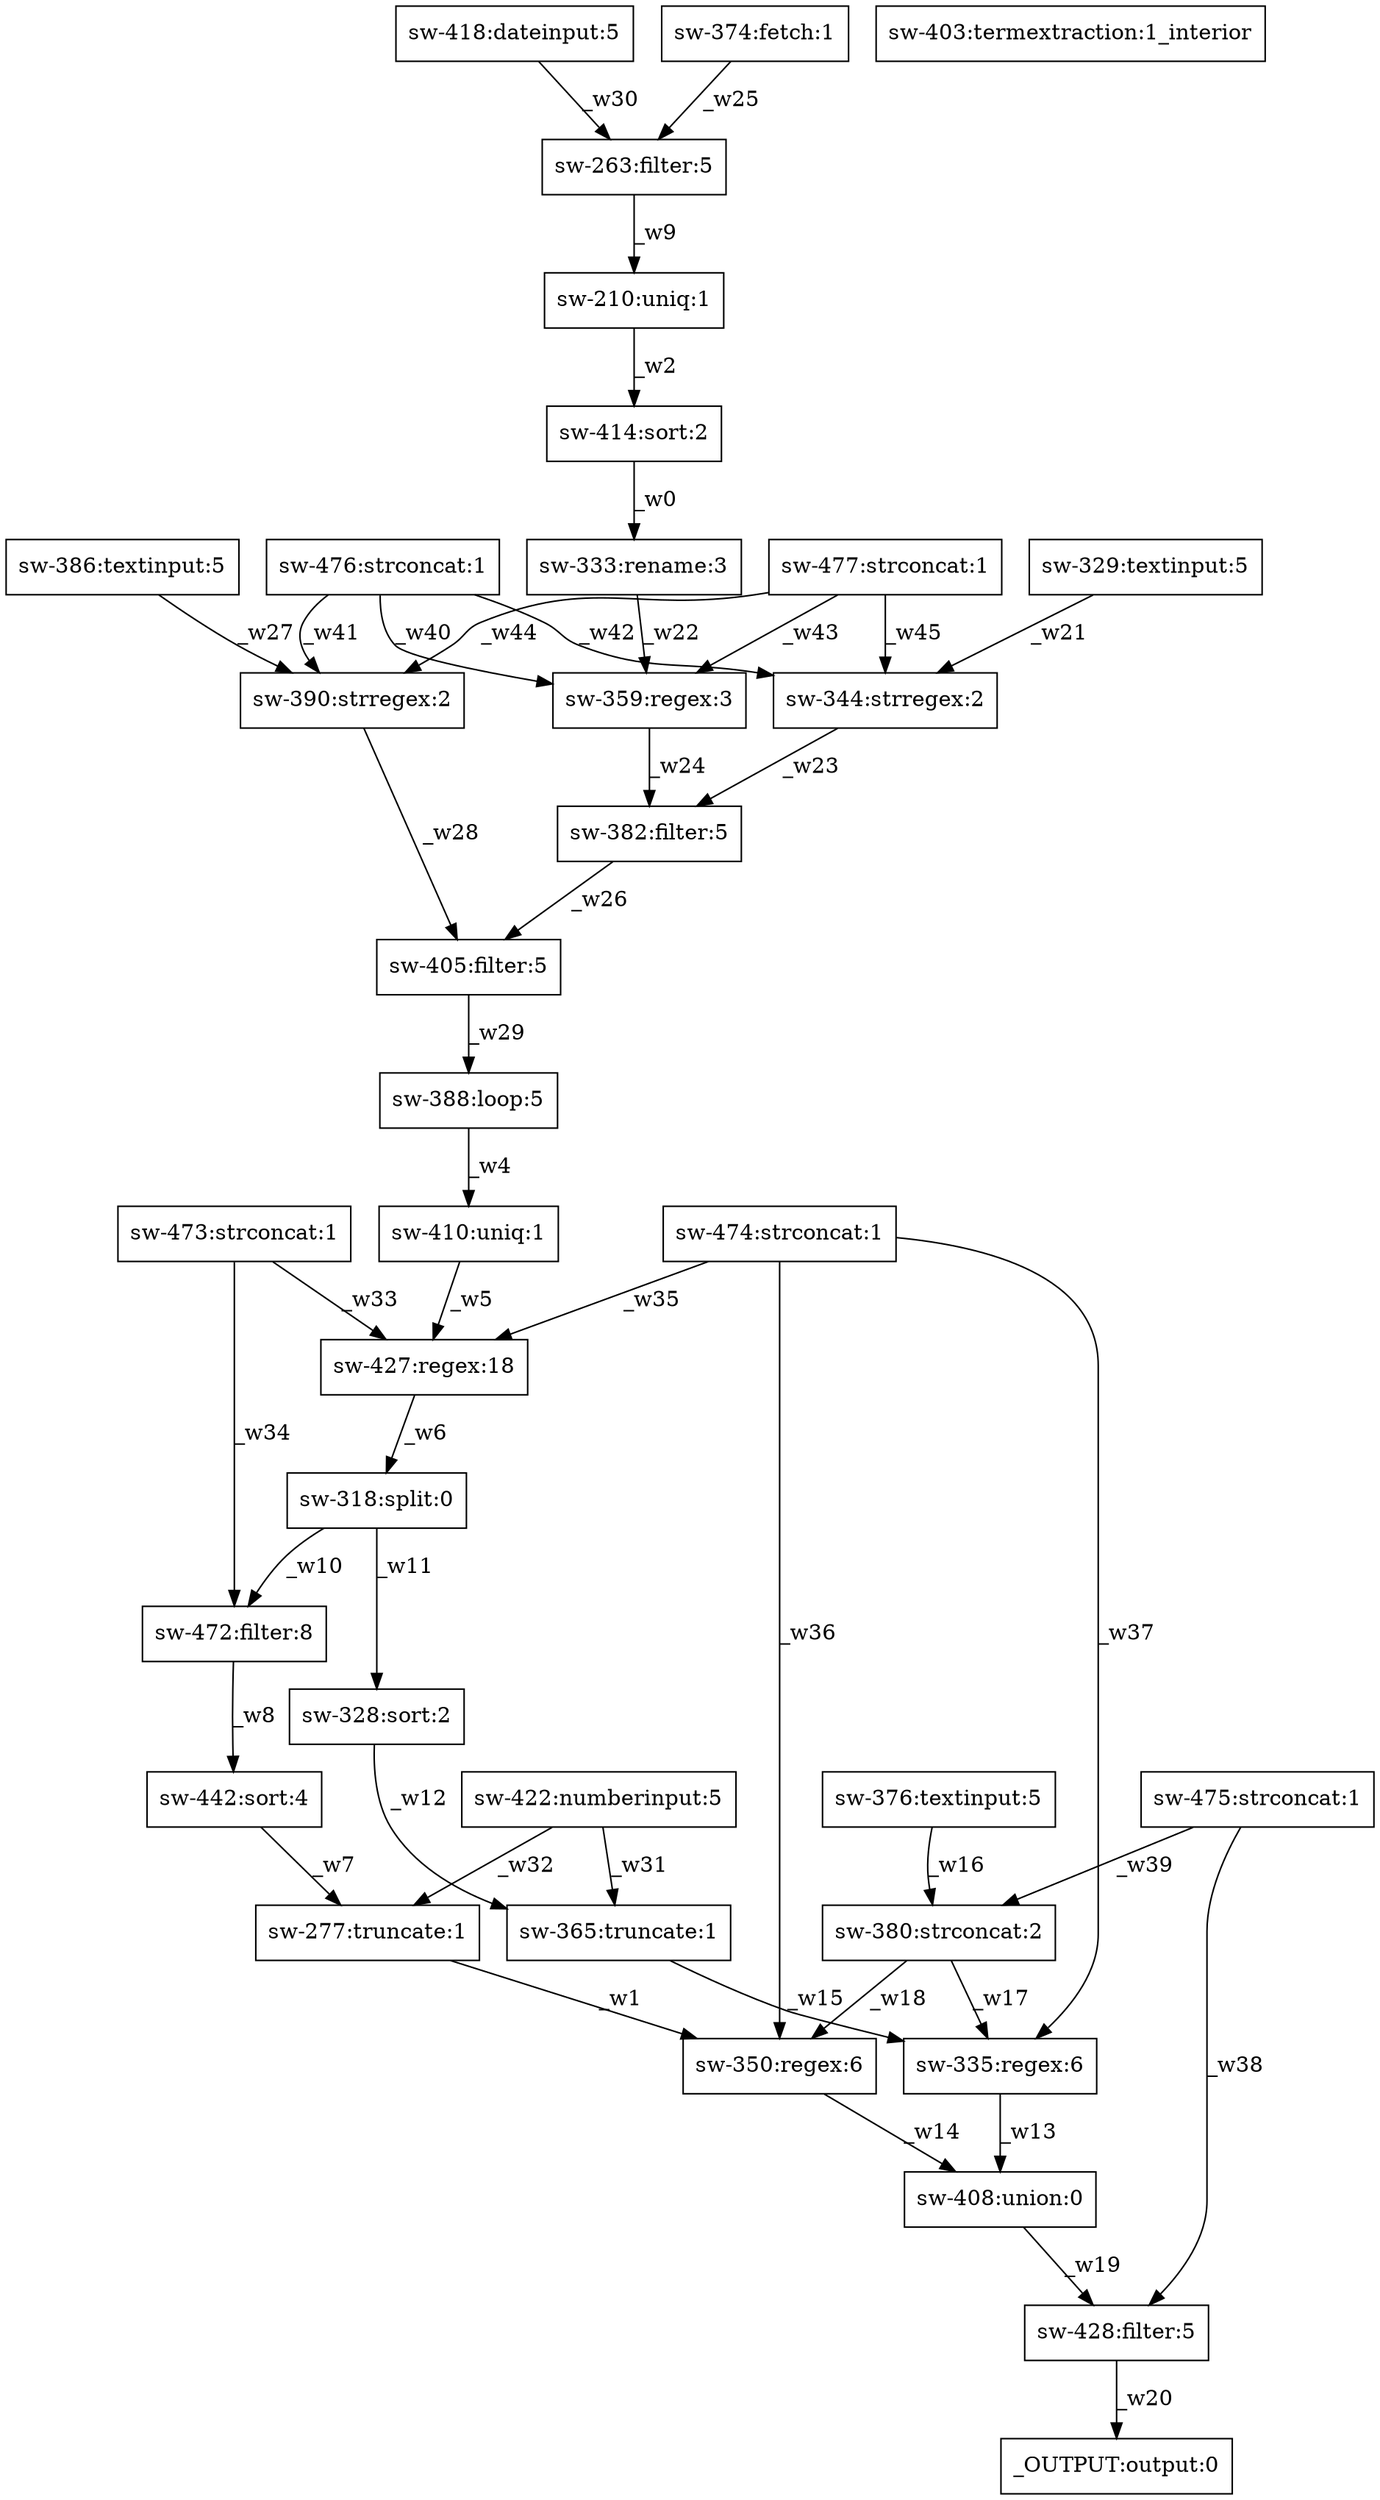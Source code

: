 digraph test1 { node [shape=box] "_OUTPUT" [label="_OUTPUT:output:0"];"sw-410" [label="sw-410:uniq:1"];"sw-476" [label="sw-476:strconcat:1"];"sw-427" [label="sw-427:regex:18"];"sw-277" [label="sw-277:truncate:1"];"sw-428" [label="sw-428:filter:5"];"sw-382" [label="sw-382:filter:5"];"sw-405" [label="sw-405:filter:5"];"sw-329" [label="sw-329:textinput:5"];"sw-350" [label="sw-350:regex:6"];"sw-422" [label="sw-422:numberinput:5"];"sw-328" [label="sw-328:sort:2"];"sw-473" [label="sw-473:strconcat:1"];"sw-408" [label="sw-408:union:0"];"sw-365" [label="sw-365:truncate:1"];"sw-474" [label="sw-474:strconcat:1"];"sw-418" [label="sw-418:dateinput:5"];"sw-359" [label="sw-359:regex:3"];"sw-374" [label="sw-374:fetch:1"];"sw-475" [label="sw-475:strconcat:1"];"sw-263" [label="sw-263:filter:5"];"sw-386" [label="sw-386:textinput:5"];"sw-472" [label="sw-472:filter:8"];"sw-390" [label="sw-390:strregex:2"];"sw-442" [label="sw-442:sort:4"];"sw-335" [label="sw-335:regex:6"];"sw-388" [label="sw-388:loop:5"];"sw-344" [label="sw-344:strregex:2"];"sw-380" [label="sw-380:strconcat:2"];"sw-333" [label="sw-333:rename:3"];"sw-376" [label="sw-376:textinput:5"];"sw-210" [label="sw-210:uniq:1"];"sw-414" [label="sw-414:sort:2"];"sw-318" [label="sw-318:split:0"];"sw-477" [label="sw-477:strconcat:1"];"sw-403" [label="sw-403:termextraction:1_interior"];"sw-414" -> "sw-333" [label="_w0"];"sw-277" -> "sw-350" [label="_w1"];"sw-210" -> "sw-414" [label="_w2"];"sw-388" -> "sw-410" [label="_w4"];"sw-410" -> "sw-427" [label="_w5"];"sw-427" -> "sw-318" [label="_w6"];"sw-442" -> "sw-277" [label="_w7"];"sw-472" -> "sw-442" [label="_w8"];"sw-263" -> "sw-210" [label="_w9"];"sw-318" -> "sw-472" [label="_w10"];"sw-318" -> "sw-328" [label="_w11"];"sw-328" -> "sw-365" [label="_w12"];"sw-335" -> "sw-408" [label="_w13"];"sw-350" -> "sw-408" [label="_w14"];"sw-365" -> "sw-335" [label="_w15"];"sw-376" -> "sw-380" [label="_w16"];"sw-380" -> "sw-335" [label="_w17"];"sw-380" -> "sw-350" [label="_w18"];"sw-408" -> "sw-428" [label="_w19"];"sw-428" -> "_OUTPUT" [label="_w20"];"sw-329" -> "sw-344" [label="_w21"];"sw-333" -> "sw-359" [label="_w22"];"sw-344" -> "sw-382" [label="_w23"];"sw-359" -> "sw-382" [label="_w24"];"sw-374" -> "sw-263" [label="_w25"];"sw-382" -> "sw-405" [label="_w26"];"sw-386" -> "sw-390" [label="_w27"];"sw-390" -> "sw-405" [label="_w28"];"sw-405" -> "sw-388" [label="_w29"];"sw-418" -> "sw-263" [label="_w30"];"sw-422" -> "sw-365" [label="_w31"];"sw-422" -> "sw-277" [label="_w32"];"sw-473" -> "sw-427" [label="_w33"];"sw-473" -> "sw-472" [label="_w34"];"sw-474" -> "sw-427" [label="_w35"];"sw-474" -> "sw-350" [label="_w36"];"sw-474" -> "sw-335" [label="_w37"];"sw-475" -> "sw-428" [label="_w38"];"sw-475" -> "sw-380" [label="_w39"];"sw-476" -> "sw-359" [label="_w40"];"sw-476" -> "sw-390" [label="_w41"];"sw-476" -> "sw-344" [label="_w42"];"sw-477" -> "sw-359" [label="_w43"];"sw-477" -> "sw-390" [label="_w44"];"sw-477" -> "sw-344" [label="_w45"];}